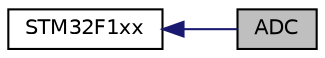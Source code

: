digraph "ADC"
{
  edge [fontname="Helvetica",fontsize="10",labelfontname="Helvetica",labelfontsize="10"];
  node [fontname="Helvetica",fontsize="10",shape=record];
  rankdir=LR;
  Node0 [label="ADC",height=0.2,width=0.4,color="black", fillcolor="grey75", style="filled" fontcolor="black"];
  Node1 [label="STM32F1xx",height=0.2,width=0.4,color="black", fillcolor="white", style="filled",URL="$group__STM32F1xx.html",tooltip="Libraries for ST Microelectronics STM32F1xx series."];
  Node1->Node0 [shape=plaintext, color="midnightblue", dir="back", style="solid"];
}
